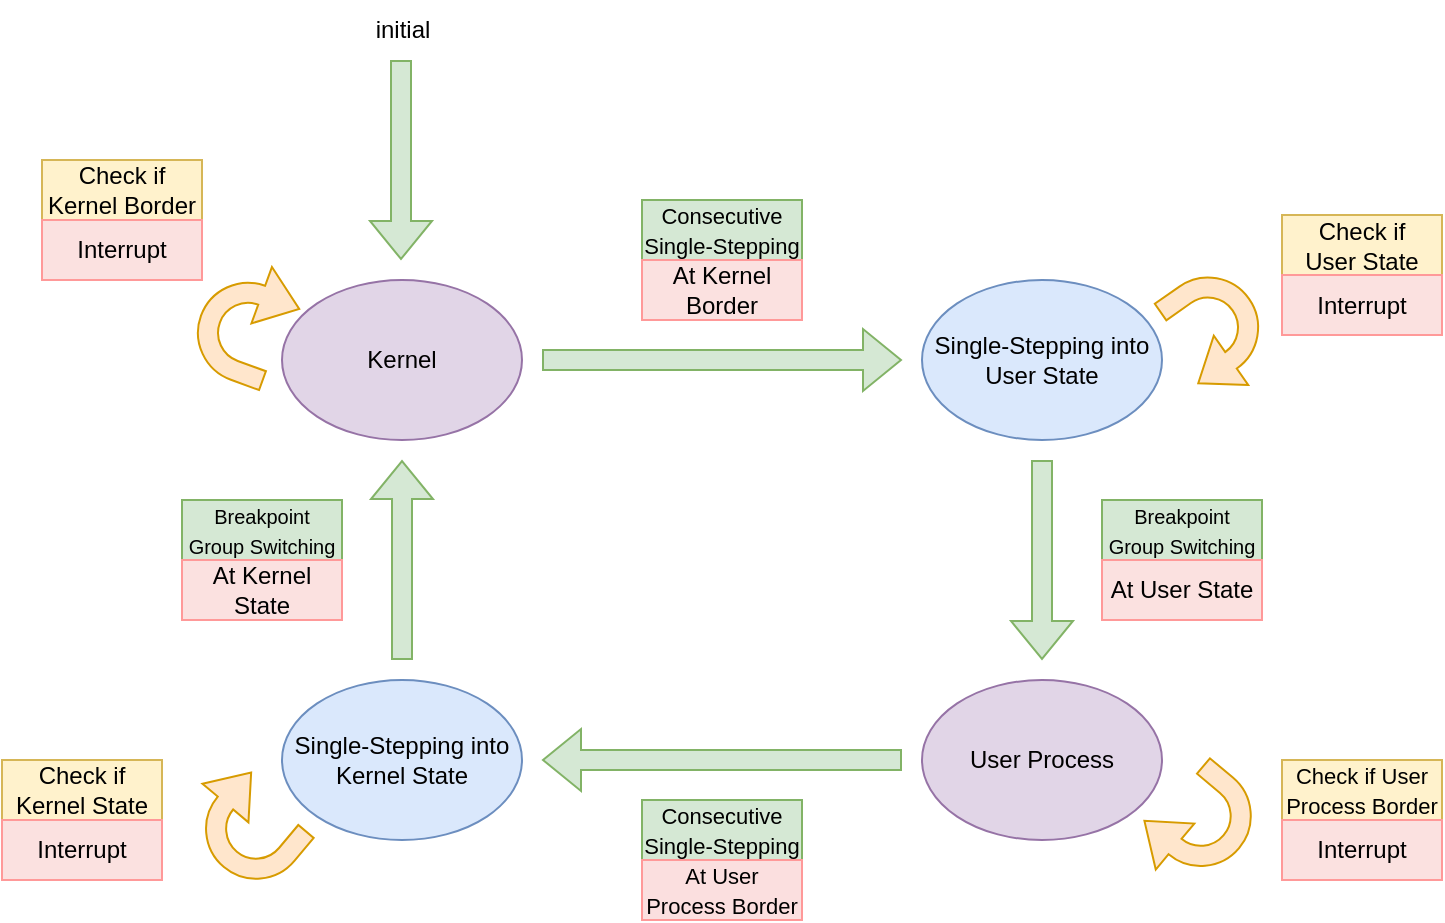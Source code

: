 <mxfile version="26.0.4">
  <diagram name="第 1 页" id="fhstzKK8-E9QKqBoT_mH">
    <mxGraphModel dx="1222" dy="613" grid="0" gridSize="10" guides="1" tooltips="1" connect="1" arrows="1" fold="1" page="0" pageScale="1" pageWidth="827" pageHeight="1169" math="0" shadow="0">
      <root>
        <mxCell id="0" />
        <mxCell id="1" parent="0" />
        <mxCell id="IydgL9ZS-PDwWwdMRRfb-1" value="Kernel" style="ellipse;whiteSpace=wrap;html=1;fillColor=#e1d5e7;strokeColor=#9673a6;" parent="1" vertex="1">
          <mxGeometry x="120" y="160" width="120" height="80" as="geometry" />
        </mxCell>
        <mxCell id="IydgL9ZS-PDwWwdMRRfb-2" value="Single-Stepping into Kernel State" style="ellipse;whiteSpace=wrap;html=1;fillColor=#dae8fc;strokeColor=#6c8ebf;" parent="1" vertex="1">
          <mxGeometry x="120" y="360" width="120" height="80" as="geometry" />
        </mxCell>
        <mxCell id="IydgL9ZS-PDwWwdMRRfb-3" value="User Process" style="ellipse;whiteSpace=wrap;html=1;fillColor=#e1d5e7;strokeColor=#9673a6;" parent="1" vertex="1">
          <mxGeometry x="440" y="360" width="120" height="80" as="geometry" />
        </mxCell>
        <mxCell id="IydgL9ZS-PDwWwdMRRfb-4" value="Single-Stepping into User State" style="ellipse;whiteSpace=wrap;html=1;fillColor=#dae8fc;strokeColor=#6c8ebf;" parent="1" vertex="1">
          <mxGeometry x="440" y="160" width="120" height="80" as="geometry" />
        </mxCell>
        <mxCell id="IydgL9ZS-PDwWwdMRRfb-5" value="" style="shape=flexArrow;endArrow=classic;html=1;rounded=0;fillColor=#d5e8d4;strokeColor=#82b366;" parent="1" edge="1">
          <mxGeometry width="50" height="50" relative="1" as="geometry">
            <mxPoint x="250" y="200" as="sourcePoint" />
            <mxPoint x="430" y="200" as="targetPoint" />
          </mxGeometry>
        </mxCell>
        <mxCell id="IydgL9ZS-PDwWwdMRRfb-6" value="" style="shape=flexArrow;endArrow=classic;html=1;rounded=0;fillColor=#d5e8d4;strokeColor=#82b366;" parent="1" edge="1">
          <mxGeometry width="50" height="50" relative="1" as="geometry">
            <mxPoint x="430" y="400" as="sourcePoint" />
            <mxPoint x="250" y="400" as="targetPoint" />
          </mxGeometry>
        </mxCell>
        <mxCell id="IydgL9ZS-PDwWwdMRRfb-7" value="" style="shape=flexArrow;endArrow=classic;html=1;rounded=0;fillColor=#d5e8d4;strokeColor=#82b366;" parent="1" edge="1">
          <mxGeometry width="50" height="50" relative="1" as="geometry">
            <mxPoint x="500" y="250" as="sourcePoint" />
            <mxPoint x="500" y="350" as="targetPoint" />
          </mxGeometry>
        </mxCell>
        <mxCell id="IydgL9ZS-PDwWwdMRRfb-8" value="" style="shape=flexArrow;endArrow=classic;html=1;rounded=0;fillColor=#d5e8d4;strokeColor=#82b366;" parent="1" edge="1">
          <mxGeometry width="50" height="50" relative="1" as="geometry">
            <mxPoint x="180" y="350" as="sourcePoint" />
            <mxPoint x="180" y="250" as="targetPoint" />
          </mxGeometry>
        </mxCell>
        <mxCell id="IydgL9ZS-PDwWwdMRRfb-9" value="" style="shape=flexArrow;endArrow=classic;html=1;rounded=0;fillColor=#d5e8d4;strokeColor=#82b366;" parent="1" edge="1">
          <mxGeometry width="50" height="50" relative="1" as="geometry">
            <mxPoint x="179.5" y="50" as="sourcePoint" />
            <mxPoint x="179.5" y="150" as="targetPoint" />
          </mxGeometry>
        </mxCell>
        <mxCell id="IydgL9ZS-PDwWwdMRRfb-10" value="initial" style="text;html=1;align=center;verticalAlign=middle;resizable=0;points=[];autosize=1;strokeColor=none;fillColor=none;" parent="1" vertex="1">
          <mxGeometry x="155" y="20" width="50" height="30" as="geometry" />
        </mxCell>
        <mxCell id="IydgL9ZS-PDwWwdMRRfb-15" value="Check if Kernel Border" style="whiteSpace=wrap;html=1;fillColor=#fff2cc;strokeColor=#d6b656;" parent="1" vertex="1">
          <mxGeometry y="100" width="80" height="30" as="geometry" />
        </mxCell>
        <mxCell id="IydgL9ZS-PDwWwdMRRfb-16" value="Interrupt" style="whiteSpace=wrap;html=1;fillColor=light-dark(#fbe1e0, #512d2b);strokeColor=#FF9999;" parent="1" vertex="1">
          <mxGeometry y="130" width="80" height="30" as="geometry" />
        </mxCell>
        <mxCell id="IydgL9ZS-PDwWwdMRRfb-17" value="Check if&lt;br&gt;User State" style="whiteSpace=wrap;html=1;fillColor=#fff2cc;strokeColor=#d6b656;" parent="1" vertex="1">
          <mxGeometry x="620" y="127.5" width="80" height="30" as="geometry" />
        </mxCell>
        <mxCell id="IydgL9ZS-PDwWwdMRRfb-18" value="Interrupt" style="whiteSpace=wrap;html=1;strokeColor=light-dark(#ff9999, #ededed);fillColor=light-dark(#fbe1e0, #ededed);" parent="1" vertex="1">
          <mxGeometry x="620" y="157.5" width="80" height="30" as="geometry" />
        </mxCell>
        <mxCell id="IydgL9ZS-PDwWwdMRRfb-23" value="&lt;font style=&quot;font-size: 11px;&quot;&gt;Check if User Process Border&lt;/font&gt;" style="whiteSpace=wrap;html=1;fillColor=#fff2cc;strokeColor=#d6b656;" parent="1" vertex="1">
          <mxGeometry x="620" y="400" width="80" height="30" as="geometry" />
        </mxCell>
        <mxCell id="IydgL9ZS-PDwWwdMRRfb-24" value="Interrupt" style="whiteSpace=wrap;html=1;fillColor=light-dark(#fbe1e0, #ededed);strokeColor=light-dark(#ff9999, #572b2b);" parent="1" vertex="1">
          <mxGeometry x="620" y="430" width="80" height="30" as="geometry" />
        </mxCell>
        <mxCell id="IydgL9ZS-PDwWwdMRRfb-25" value="Check if&lt;br&gt;Kernel State" style="whiteSpace=wrap;html=1;fillColor=#fff2cc;strokeColor=#d6b656;" parent="1" vertex="1">
          <mxGeometry x="-20" y="400" width="80" height="30" as="geometry" />
        </mxCell>
        <mxCell id="IydgL9ZS-PDwWwdMRRfb-26" value="Interrupt" style="whiteSpace=wrap;html=1;fillColor=light-dark(#fbe1e0, #ededed);strokeColor=light-dark(#ff9999, #572b2b);" parent="1" vertex="1">
          <mxGeometry x="-20" y="430" width="80" height="30" as="geometry" />
        </mxCell>
        <mxCell id="IydgL9ZS-PDwWwdMRRfb-27" value="&lt;font style=&quot;font-size: 11px;&quot;&gt;Consecutive Single-Stepping&lt;/font&gt;" style="whiteSpace=wrap;html=1;fillColor=#d5e8d4;strokeColor=#82b366;" parent="1" vertex="1">
          <mxGeometry x="300" y="120" width="80" height="30" as="geometry" />
        </mxCell>
        <mxCell id="IydgL9ZS-PDwWwdMRRfb-28" value="At Kernel Border" style="whiteSpace=wrap;html=1;fillColor=light-dark(#fbe1e0, #512d2b);strokeColor=light-dark(#ff9999, #572b2b);" parent="1" vertex="1">
          <mxGeometry x="300" y="150" width="80" height="30" as="geometry" />
        </mxCell>
        <mxCell id="IydgL9ZS-PDwWwdMRRfb-29" value="&lt;font style=&quot;font-size: 11px;&quot;&gt;Consecutive Single-Stepping&lt;/font&gt;" style="whiteSpace=wrap;html=1;fillColor=#d5e8d4;strokeColor=#82b366;" parent="1" vertex="1">
          <mxGeometry x="300" y="420" width="80" height="30" as="geometry" />
        </mxCell>
        <mxCell id="IydgL9ZS-PDwWwdMRRfb-30" value="&lt;font style=&quot;font-size: 11px;&quot;&gt;At User Process Border&lt;/font&gt;" style="whiteSpace=wrap;html=1;fillColor=light-dark(#fbdfdf, #ededed);strokeColor=light-dark(#ff9999, #572b2b);" parent="1" vertex="1">
          <mxGeometry x="300" y="450" width="80" height="30" as="geometry" />
        </mxCell>
        <mxCell id="IydgL9ZS-PDwWwdMRRfb-32" value="&lt;font style=&quot;font-size: 10px;&quot;&gt;Breakpoint Group Switching&lt;/font&gt;" style="whiteSpace=wrap;html=1;fillColor=#d5e8d4;strokeColor=#82b366;" parent="1" vertex="1">
          <mxGeometry x="70" y="270" width="80" height="30" as="geometry" />
        </mxCell>
        <mxCell id="IydgL9ZS-PDwWwdMRRfb-33" value="At Kernel State" style="whiteSpace=wrap;html=1;fillColor=light-dark(#fbe1e0, #ededed);strokeColor=light-dark(#ff9999, #572b2b);" parent="1" vertex="1">
          <mxGeometry x="70" y="300" width="80" height="30" as="geometry" />
        </mxCell>
        <mxCell id="IydgL9ZS-PDwWwdMRRfb-34" value="&lt;font style=&quot;font-size: 10px;&quot;&gt;Breakpoint Group Switching&lt;/font&gt;" style="whiteSpace=wrap;html=1;fillColor=#d5e8d4;strokeColor=#82b366;" parent="1" vertex="1">
          <mxGeometry x="530" y="270" width="80" height="30" as="geometry" />
        </mxCell>
        <mxCell id="IydgL9ZS-PDwWwdMRRfb-35" value="At User State" style="whiteSpace=wrap;html=1;fillColor=light-dark(#fbe1e0, #ededed);strokeColor=light-dark(#ff9999, #572b2b);" parent="1" vertex="1">
          <mxGeometry x="530" y="300" width="80" height="30" as="geometry" />
        </mxCell>
        <mxCell id="ELokuc6IPtV3_dqG3IWx-5" value="" style="html=1;shadow=0;dashed=0;align=center;verticalAlign=middle;shape=mxgraph.arrows2.uTurnArrow;dy=5.02;arrowHead=30;dx2=19.98;rotation=-215;fillColor=#ffe6cc;strokeColor=#d79b00;" parent="1" vertex="1">
          <mxGeometry x="570" y="155" width="40" height="60" as="geometry" />
        </mxCell>
        <mxCell id="ELokuc6IPtV3_dqG3IWx-10" value="" style="html=1;shadow=0;dashed=0;align=center;verticalAlign=middle;shape=mxgraph.arrows2.uTurnArrow;dy=5.02;arrowHead=30;dx2=19.98;rotation=-140;fillColor=#ffe6cc;strokeColor=#d79b00;" parent="1" vertex="1">
          <mxGeometry x="560" y="405" width="40" height="60" as="geometry" />
        </mxCell>
        <mxCell id="ELokuc6IPtV3_dqG3IWx-11" value="" style="html=1;shadow=0;dashed=0;align=center;verticalAlign=middle;shape=mxgraph.arrows2.uTurnArrow;dy=5.02;arrowHead=30;dx2=19.98;rotation=-50;fillColor=#ffe6cc;strokeColor=#d79b00;" parent="1" vertex="1">
          <mxGeometry x="80" y="405" width="40" height="60" as="geometry" />
        </mxCell>
        <mxCell id="ELokuc6IPtV3_dqG3IWx-12" value="" style="html=1;shadow=0;dashed=0;align=center;verticalAlign=middle;shape=mxgraph.arrows2.uTurnArrow;dy=5.02;arrowHead=30;dx2=19.98;rotation=20;fillColor=#ffe6cc;strokeColor=#d79b00;" parent="1" vertex="1">
          <mxGeometry x="80" y="150" width="40" height="60" as="geometry" />
        </mxCell>
      </root>
    </mxGraphModel>
  </diagram>
</mxfile>
